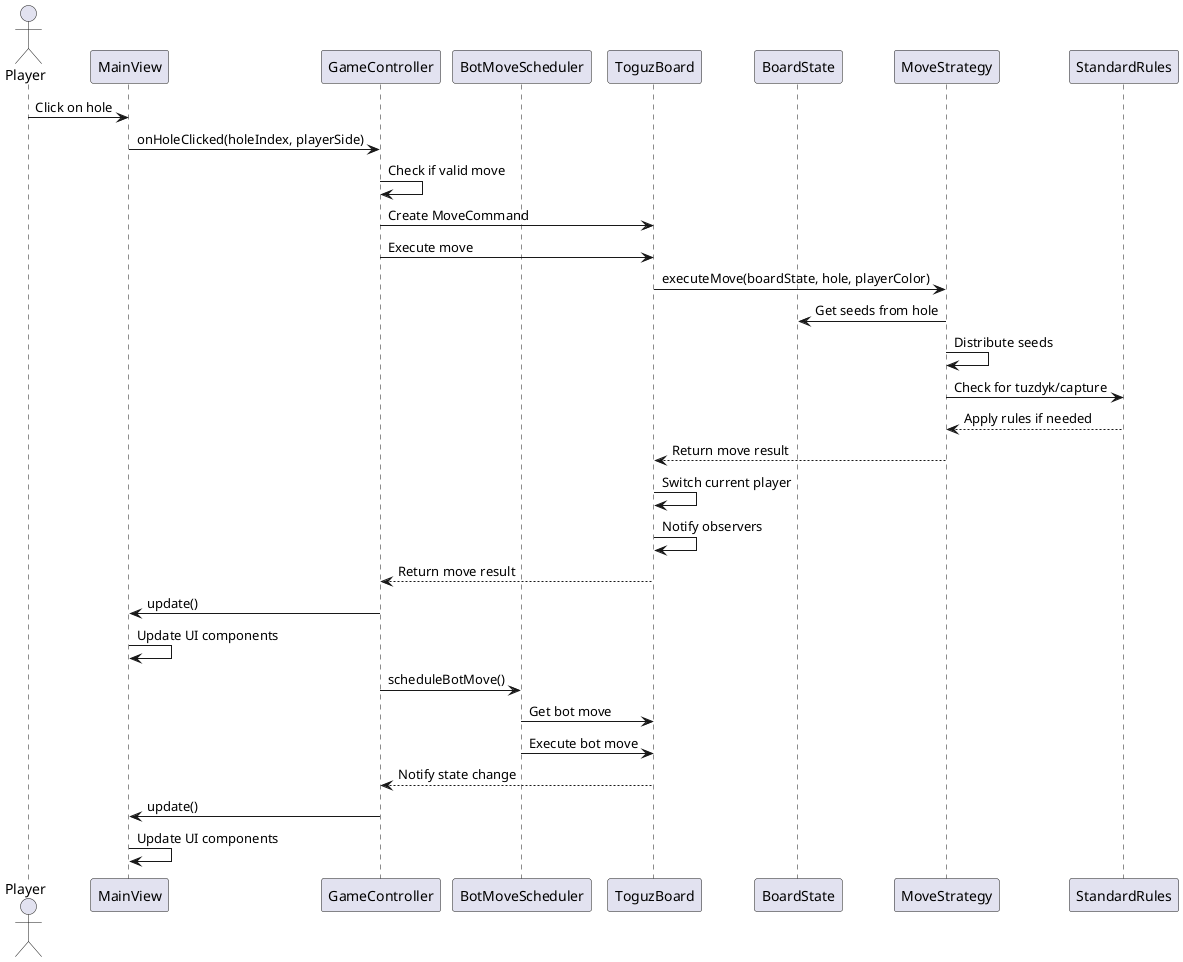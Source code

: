 @startuml
actor Player
participant "MainView" as UI
participant "GameController" as GC
participant "BotMoveScheduler" as BC
participant "ToguzBoard" as TB
participant "BoardState" as BS
participant "MoveStrategy" as MS
participant "StandardRules" as Rules

Player -> UI : Click on hole
UI -> GC : onHoleClicked(holeIndex, playerSide)
GC -> GC : Check if valid move
GC -> TB : Create MoveCommand
GC -> TB : Execute move
TB -> MS : executeMove(boardState, hole, playerColor)
MS -> BS : Get seeds from hole
MS -> MS : Distribute seeds
MS -> Rules : Check for tuzdyk/capture
Rules --> MS : Apply rules if needed
MS --> TB : Return move result
TB -> TB : Switch current player
TB -> TB : Notify observers
TB --> GC : Return move result
GC -> UI : update()
UI -> UI : Update UI components

GC -> BC : scheduleBotMove()
BC -> TB : Get bot move
BC -> TB : Execute bot move
TB --> GC : Notify state change
GC -> UI : update()
UI -> UI : Update UI components
@enduml
